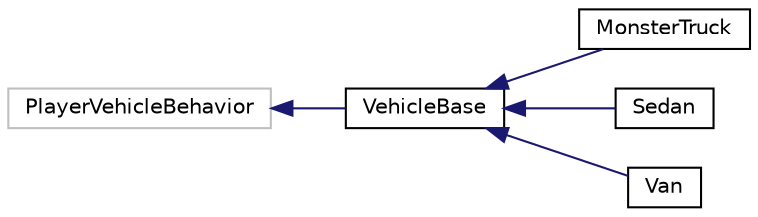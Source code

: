 digraph "Graphical Class Hierarchy"
{
 // LATEX_PDF_SIZE
  edge [fontname="Helvetica",fontsize="10",labelfontname="Helvetica",labelfontsize="10"];
  node [fontname="Helvetica",fontsize="10",shape=record];
  rankdir="LR";
  Node15 [label="PlayerVehicleBehavior",height=0.2,width=0.4,color="grey75", fillcolor="white", style="filled",tooltip=" "];
  Node15 -> Node0 [dir="back",color="midnightblue",fontsize="10",style="solid",fontname="Helvetica"];
  Node0 [label="VehicleBase",height=0.2,width=0.4,color="black", fillcolor="white", style="filled",URL="$class_vehicle_base.html",tooltip=" "];
  Node0 -> Node1 [dir="back",color="midnightblue",fontsize="10",style="solid",fontname="Helvetica"];
  Node1 [label="MonsterTruck",height=0.2,width=0.4,color="black", fillcolor="white", style="filled",URL="$class_monster_truck.html",tooltip=" "];
  Node0 -> Node2 [dir="back",color="midnightblue",fontsize="10",style="solid",fontname="Helvetica"];
  Node2 [label="Sedan",height=0.2,width=0.4,color="black", fillcolor="white", style="filled",URL="$class_sedan.html",tooltip=" "];
  Node0 -> Node3 [dir="back",color="midnightblue",fontsize="10",style="solid",fontname="Helvetica"];
  Node3 [label="Van",height=0.2,width=0.4,color="black", fillcolor="white", style="filled",URL="$class_van.html",tooltip=" "];
}
